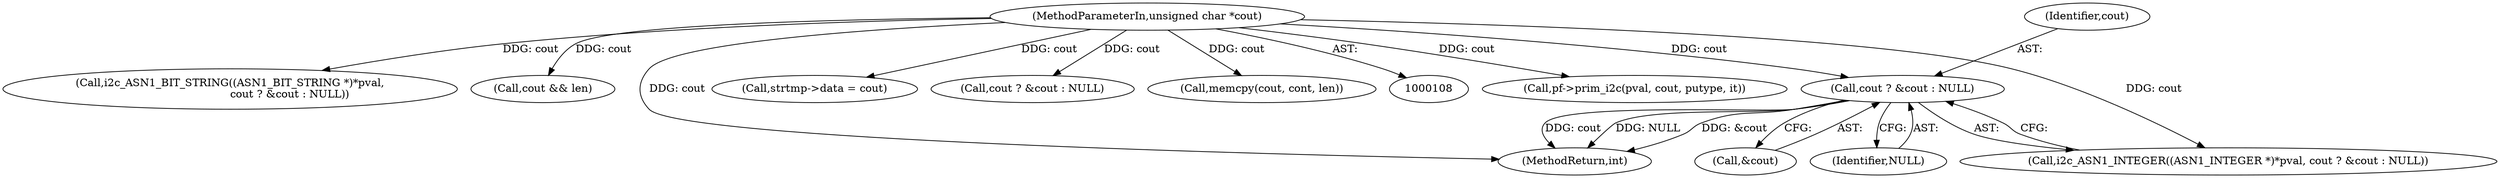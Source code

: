 digraph "0_openssl_f5da52e308a6aeea6d5f3df98c4da295d7e9cc27_1@pointer" {
"1000331" [label="(Call,cout ? &cout : NULL)"];
"1000110" [label="(MethodParameterIn,unsigned char *cout)"];
"1000137" [label="(Call,pf->prim_i2c(pval, cout, putype, it))"];
"1000312" [label="(Call,i2c_ASN1_BIT_STRING((ASN1_BIT_STRING *)*pval,\n                                   cout ? &cout : NULL))"];
"1000410" [label="(MethodReturn,int)"];
"1000401" [label="(Call,cout && len)"];
"1000333" [label="(Call,&cout)"];
"1000110" [label="(MethodParameterIn,unsigned char *cout)"];
"1000332" [label="(Identifier,cout)"];
"1000326" [label="(Call,i2c_ASN1_INTEGER((ASN1_INTEGER *)*pval, cout ? &cout : NULL))"];
"1000376" [label="(Call,strtmp->data = cout)"];
"1000317" [label="(Call,cout ? &cout : NULL)"];
"1000335" [label="(Identifier,NULL)"];
"1000331" [label="(Call,cout ? &cout : NULL)"];
"1000404" [label="(Call,memcpy(cout, cont, len))"];
"1000331" -> "1000326"  [label="AST: "];
"1000331" -> "1000333"  [label="CFG: "];
"1000331" -> "1000335"  [label="CFG: "];
"1000332" -> "1000331"  [label="AST: "];
"1000333" -> "1000331"  [label="AST: "];
"1000335" -> "1000331"  [label="AST: "];
"1000326" -> "1000331"  [label="CFG: "];
"1000331" -> "1000410"  [label="DDG: &cout"];
"1000331" -> "1000410"  [label="DDG: cout"];
"1000331" -> "1000410"  [label="DDG: NULL"];
"1000110" -> "1000331"  [label="DDG: cout"];
"1000110" -> "1000108"  [label="AST: "];
"1000110" -> "1000410"  [label="DDG: cout"];
"1000110" -> "1000137"  [label="DDG: cout"];
"1000110" -> "1000312"  [label="DDG: cout"];
"1000110" -> "1000317"  [label="DDG: cout"];
"1000110" -> "1000326"  [label="DDG: cout"];
"1000110" -> "1000376"  [label="DDG: cout"];
"1000110" -> "1000401"  [label="DDG: cout"];
"1000110" -> "1000404"  [label="DDG: cout"];
}
